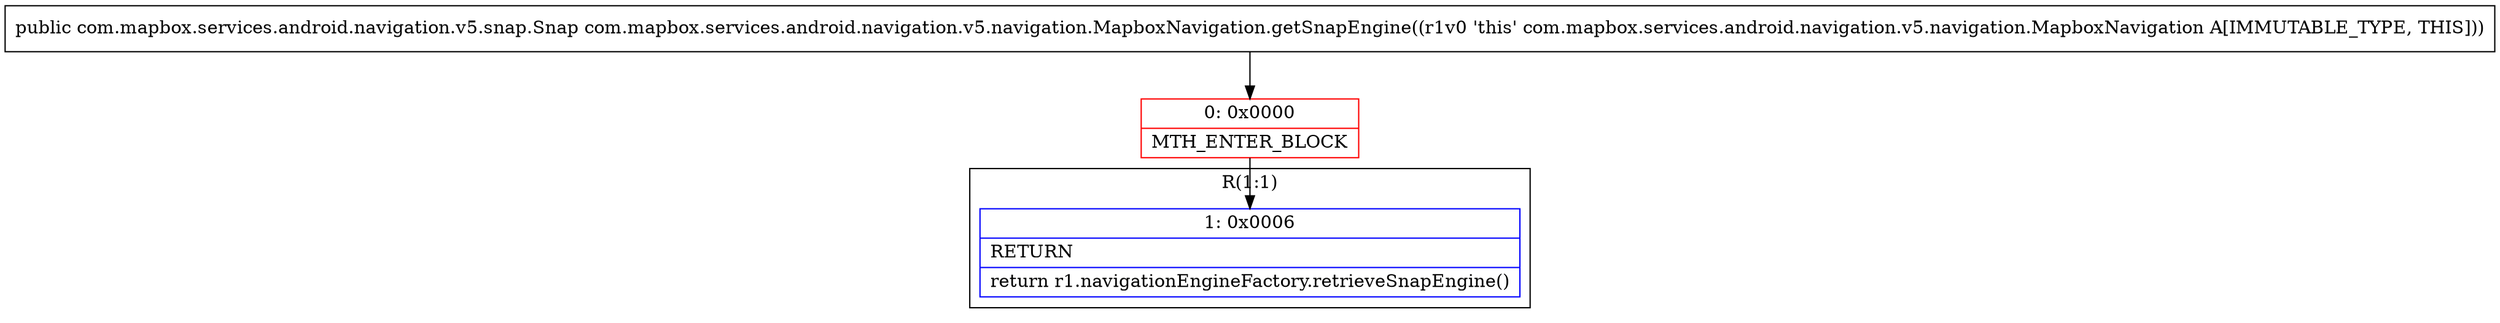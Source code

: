 digraph "CFG forcom.mapbox.services.android.navigation.v5.navigation.MapboxNavigation.getSnapEngine()Lcom\/mapbox\/services\/android\/navigation\/v5\/snap\/Snap;" {
subgraph cluster_Region_238359781 {
label = "R(1:1)";
node [shape=record,color=blue];
Node_1 [shape=record,label="{1\:\ 0x0006|RETURN\l|return r1.navigationEngineFactory.retrieveSnapEngine()\l}"];
}
Node_0 [shape=record,color=red,label="{0\:\ 0x0000|MTH_ENTER_BLOCK\l}"];
MethodNode[shape=record,label="{public com.mapbox.services.android.navigation.v5.snap.Snap com.mapbox.services.android.navigation.v5.navigation.MapboxNavigation.getSnapEngine((r1v0 'this' com.mapbox.services.android.navigation.v5.navigation.MapboxNavigation A[IMMUTABLE_TYPE, THIS])) }"];
MethodNode -> Node_0;
Node_0 -> Node_1;
}

